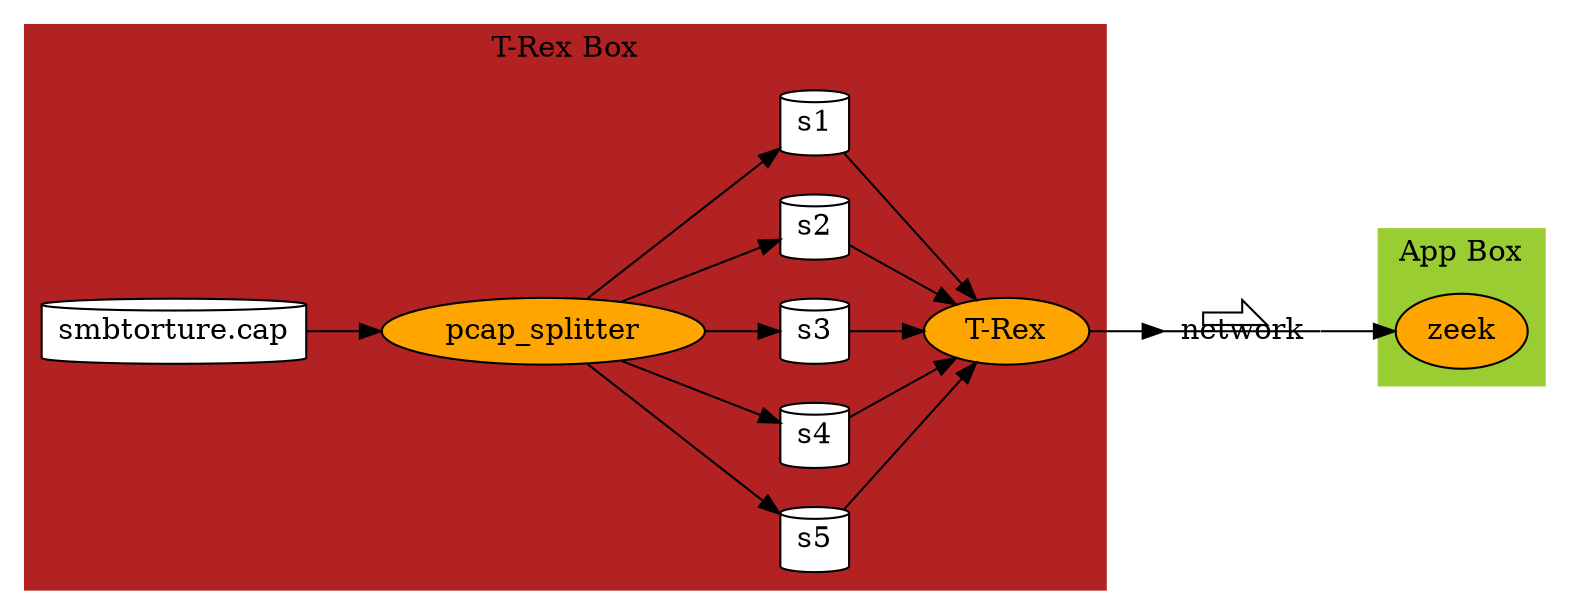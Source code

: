 digraph{
    rankdir=LR
    subgraph cluster_trex{ label="T-Rex Box" color=firebrick style=filled
    node[shape=cylinder, style=filled, fillcolor=white, width=0.2, height=0.2]
    p0[label="smbtorture.cap"]
    s5
    s4
    s3
    s2
    s1
    trex[label="T-Rex", shape=ellipse, fillcolor=orange, style=filled]
    split[label="pcap_splitter", shape=ellipse, fillcolor=orange, style=filled]
    }
    network[shape="primersite"]

    subgraph cluster_app{ label="App Box" color=yellowgreen style=filled
        zeek[shape=ellipse, fillcolor=orange, style=filled]
    }
    
p0 -> split->{s1,s2,s3,s4,s5} -> trex ->network -> zeek
}